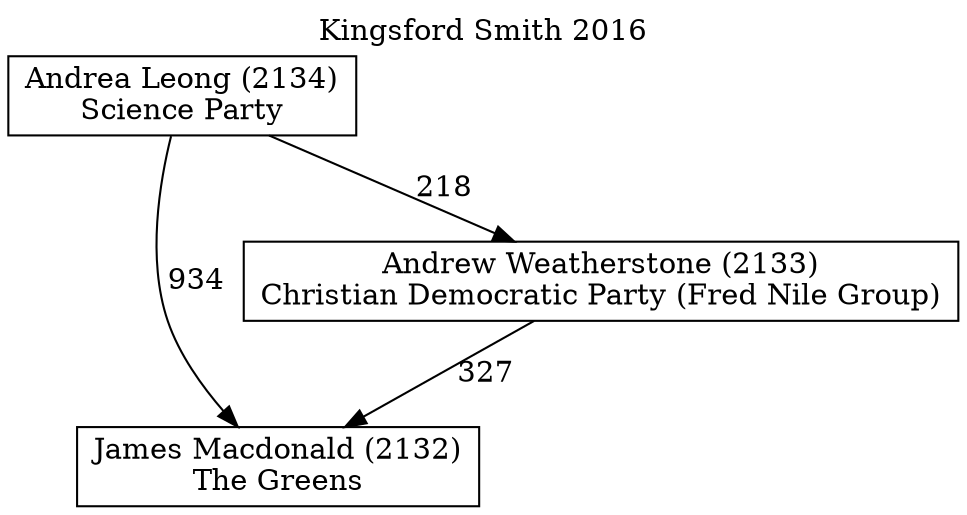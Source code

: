 // House preference flow
digraph "James Macdonald (2132)_Kingsford Smith_2016" {
	graph [label="Kingsford Smith 2016" labelloc=t mclimit=10]
	node [shape=box]
	"James Macdonald (2132)" [label="James Macdonald (2132)
The Greens"]
	"Andrew Weatherstone (2133)" [label="Andrew Weatherstone (2133)
Christian Democratic Party (Fred Nile Group)"]
	"Andrea Leong (2134)" [label="Andrea Leong (2134)
Science Party"]
	"James Macdonald (2132)" [label="James Macdonald (2132)
The Greens"]
	"Andrea Leong (2134)" [label="Andrea Leong (2134)
Science Party"]
	"Andrea Leong (2134)" [label="Andrea Leong (2134)
Science Party"]
	"Andrew Weatherstone (2133)" [label="Andrew Weatherstone (2133)
Christian Democratic Party (Fred Nile Group)"]
	"Andrea Leong (2134)" [label="Andrea Leong (2134)
Science Party"]
	"Andrea Leong (2134)" [label="Andrea Leong (2134)
Science Party"]
	"Andrew Weatherstone (2133)" -> "James Macdonald (2132)" [label=327]
	"Andrea Leong (2134)" -> "Andrew Weatherstone (2133)" [label=218]
	"Andrea Leong (2134)" -> "James Macdonald (2132)" [label=934]
}
